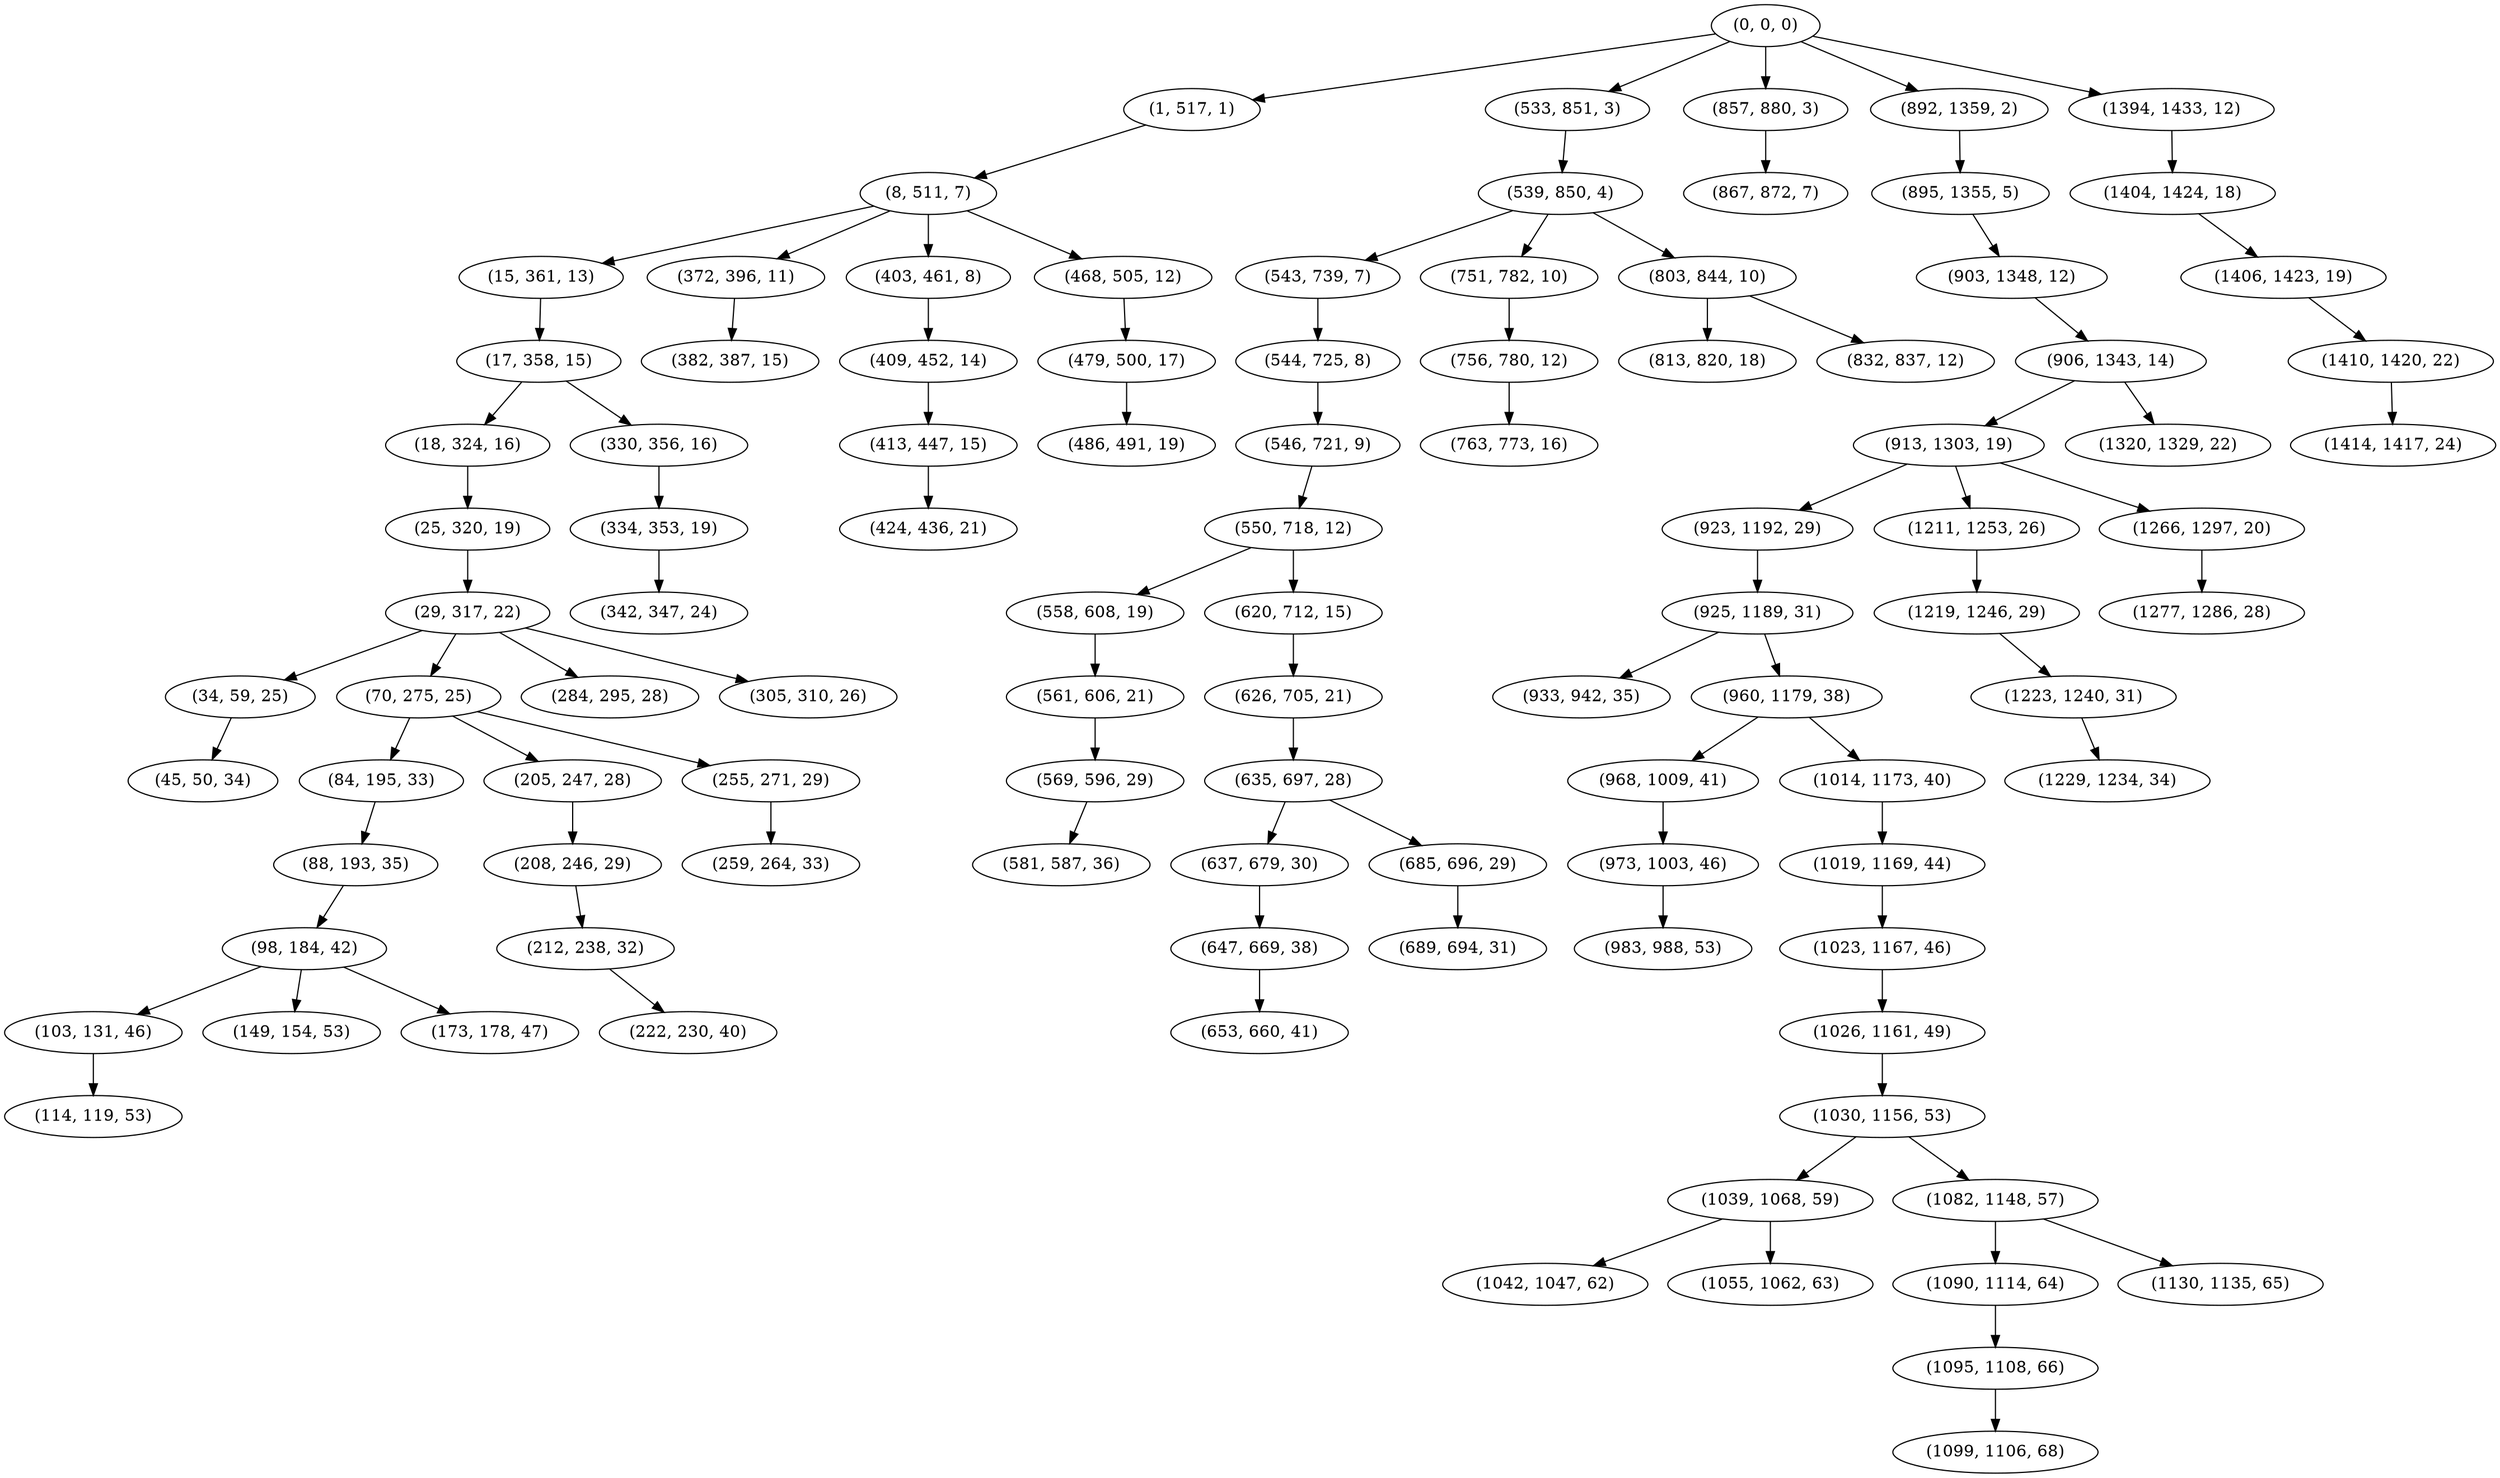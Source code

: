 digraph tree {
    "(0, 0, 0)";
    "(1, 517, 1)";
    "(8, 511, 7)";
    "(15, 361, 13)";
    "(17, 358, 15)";
    "(18, 324, 16)";
    "(25, 320, 19)";
    "(29, 317, 22)";
    "(34, 59, 25)";
    "(45, 50, 34)";
    "(70, 275, 25)";
    "(84, 195, 33)";
    "(88, 193, 35)";
    "(98, 184, 42)";
    "(103, 131, 46)";
    "(114, 119, 53)";
    "(149, 154, 53)";
    "(173, 178, 47)";
    "(205, 247, 28)";
    "(208, 246, 29)";
    "(212, 238, 32)";
    "(222, 230, 40)";
    "(255, 271, 29)";
    "(259, 264, 33)";
    "(284, 295, 28)";
    "(305, 310, 26)";
    "(330, 356, 16)";
    "(334, 353, 19)";
    "(342, 347, 24)";
    "(372, 396, 11)";
    "(382, 387, 15)";
    "(403, 461, 8)";
    "(409, 452, 14)";
    "(413, 447, 15)";
    "(424, 436, 21)";
    "(468, 505, 12)";
    "(479, 500, 17)";
    "(486, 491, 19)";
    "(533, 851, 3)";
    "(539, 850, 4)";
    "(543, 739, 7)";
    "(544, 725, 8)";
    "(546, 721, 9)";
    "(550, 718, 12)";
    "(558, 608, 19)";
    "(561, 606, 21)";
    "(569, 596, 29)";
    "(581, 587, 36)";
    "(620, 712, 15)";
    "(626, 705, 21)";
    "(635, 697, 28)";
    "(637, 679, 30)";
    "(647, 669, 38)";
    "(653, 660, 41)";
    "(685, 696, 29)";
    "(689, 694, 31)";
    "(751, 782, 10)";
    "(756, 780, 12)";
    "(763, 773, 16)";
    "(803, 844, 10)";
    "(813, 820, 18)";
    "(832, 837, 12)";
    "(857, 880, 3)";
    "(867, 872, 7)";
    "(892, 1359, 2)";
    "(895, 1355, 5)";
    "(903, 1348, 12)";
    "(906, 1343, 14)";
    "(913, 1303, 19)";
    "(923, 1192, 29)";
    "(925, 1189, 31)";
    "(933, 942, 35)";
    "(960, 1179, 38)";
    "(968, 1009, 41)";
    "(973, 1003, 46)";
    "(983, 988, 53)";
    "(1014, 1173, 40)";
    "(1019, 1169, 44)";
    "(1023, 1167, 46)";
    "(1026, 1161, 49)";
    "(1030, 1156, 53)";
    "(1039, 1068, 59)";
    "(1042, 1047, 62)";
    "(1055, 1062, 63)";
    "(1082, 1148, 57)";
    "(1090, 1114, 64)";
    "(1095, 1108, 66)";
    "(1099, 1106, 68)";
    "(1130, 1135, 65)";
    "(1211, 1253, 26)";
    "(1219, 1246, 29)";
    "(1223, 1240, 31)";
    "(1229, 1234, 34)";
    "(1266, 1297, 20)";
    "(1277, 1286, 28)";
    "(1320, 1329, 22)";
    "(1394, 1433, 12)";
    "(1404, 1424, 18)";
    "(1406, 1423, 19)";
    "(1410, 1420, 22)";
    "(1414, 1417, 24)";
    "(0, 0, 0)" -> "(1, 517, 1)";
    "(0, 0, 0)" -> "(533, 851, 3)";
    "(0, 0, 0)" -> "(857, 880, 3)";
    "(0, 0, 0)" -> "(892, 1359, 2)";
    "(0, 0, 0)" -> "(1394, 1433, 12)";
    "(1, 517, 1)" -> "(8, 511, 7)";
    "(8, 511, 7)" -> "(15, 361, 13)";
    "(8, 511, 7)" -> "(372, 396, 11)";
    "(8, 511, 7)" -> "(403, 461, 8)";
    "(8, 511, 7)" -> "(468, 505, 12)";
    "(15, 361, 13)" -> "(17, 358, 15)";
    "(17, 358, 15)" -> "(18, 324, 16)";
    "(17, 358, 15)" -> "(330, 356, 16)";
    "(18, 324, 16)" -> "(25, 320, 19)";
    "(25, 320, 19)" -> "(29, 317, 22)";
    "(29, 317, 22)" -> "(34, 59, 25)";
    "(29, 317, 22)" -> "(70, 275, 25)";
    "(29, 317, 22)" -> "(284, 295, 28)";
    "(29, 317, 22)" -> "(305, 310, 26)";
    "(34, 59, 25)" -> "(45, 50, 34)";
    "(70, 275, 25)" -> "(84, 195, 33)";
    "(70, 275, 25)" -> "(205, 247, 28)";
    "(70, 275, 25)" -> "(255, 271, 29)";
    "(84, 195, 33)" -> "(88, 193, 35)";
    "(88, 193, 35)" -> "(98, 184, 42)";
    "(98, 184, 42)" -> "(103, 131, 46)";
    "(98, 184, 42)" -> "(149, 154, 53)";
    "(98, 184, 42)" -> "(173, 178, 47)";
    "(103, 131, 46)" -> "(114, 119, 53)";
    "(205, 247, 28)" -> "(208, 246, 29)";
    "(208, 246, 29)" -> "(212, 238, 32)";
    "(212, 238, 32)" -> "(222, 230, 40)";
    "(255, 271, 29)" -> "(259, 264, 33)";
    "(330, 356, 16)" -> "(334, 353, 19)";
    "(334, 353, 19)" -> "(342, 347, 24)";
    "(372, 396, 11)" -> "(382, 387, 15)";
    "(403, 461, 8)" -> "(409, 452, 14)";
    "(409, 452, 14)" -> "(413, 447, 15)";
    "(413, 447, 15)" -> "(424, 436, 21)";
    "(468, 505, 12)" -> "(479, 500, 17)";
    "(479, 500, 17)" -> "(486, 491, 19)";
    "(533, 851, 3)" -> "(539, 850, 4)";
    "(539, 850, 4)" -> "(543, 739, 7)";
    "(539, 850, 4)" -> "(751, 782, 10)";
    "(539, 850, 4)" -> "(803, 844, 10)";
    "(543, 739, 7)" -> "(544, 725, 8)";
    "(544, 725, 8)" -> "(546, 721, 9)";
    "(546, 721, 9)" -> "(550, 718, 12)";
    "(550, 718, 12)" -> "(558, 608, 19)";
    "(550, 718, 12)" -> "(620, 712, 15)";
    "(558, 608, 19)" -> "(561, 606, 21)";
    "(561, 606, 21)" -> "(569, 596, 29)";
    "(569, 596, 29)" -> "(581, 587, 36)";
    "(620, 712, 15)" -> "(626, 705, 21)";
    "(626, 705, 21)" -> "(635, 697, 28)";
    "(635, 697, 28)" -> "(637, 679, 30)";
    "(635, 697, 28)" -> "(685, 696, 29)";
    "(637, 679, 30)" -> "(647, 669, 38)";
    "(647, 669, 38)" -> "(653, 660, 41)";
    "(685, 696, 29)" -> "(689, 694, 31)";
    "(751, 782, 10)" -> "(756, 780, 12)";
    "(756, 780, 12)" -> "(763, 773, 16)";
    "(803, 844, 10)" -> "(813, 820, 18)";
    "(803, 844, 10)" -> "(832, 837, 12)";
    "(857, 880, 3)" -> "(867, 872, 7)";
    "(892, 1359, 2)" -> "(895, 1355, 5)";
    "(895, 1355, 5)" -> "(903, 1348, 12)";
    "(903, 1348, 12)" -> "(906, 1343, 14)";
    "(906, 1343, 14)" -> "(913, 1303, 19)";
    "(906, 1343, 14)" -> "(1320, 1329, 22)";
    "(913, 1303, 19)" -> "(923, 1192, 29)";
    "(913, 1303, 19)" -> "(1211, 1253, 26)";
    "(913, 1303, 19)" -> "(1266, 1297, 20)";
    "(923, 1192, 29)" -> "(925, 1189, 31)";
    "(925, 1189, 31)" -> "(933, 942, 35)";
    "(925, 1189, 31)" -> "(960, 1179, 38)";
    "(960, 1179, 38)" -> "(968, 1009, 41)";
    "(960, 1179, 38)" -> "(1014, 1173, 40)";
    "(968, 1009, 41)" -> "(973, 1003, 46)";
    "(973, 1003, 46)" -> "(983, 988, 53)";
    "(1014, 1173, 40)" -> "(1019, 1169, 44)";
    "(1019, 1169, 44)" -> "(1023, 1167, 46)";
    "(1023, 1167, 46)" -> "(1026, 1161, 49)";
    "(1026, 1161, 49)" -> "(1030, 1156, 53)";
    "(1030, 1156, 53)" -> "(1039, 1068, 59)";
    "(1030, 1156, 53)" -> "(1082, 1148, 57)";
    "(1039, 1068, 59)" -> "(1042, 1047, 62)";
    "(1039, 1068, 59)" -> "(1055, 1062, 63)";
    "(1082, 1148, 57)" -> "(1090, 1114, 64)";
    "(1082, 1148, 57)" -> "(1130, 1135, 65)";
    "(1090, 1114, 64)" -> "(1095, 1108, 66)";
    "(1095, 1108, 66)" -> "(1099, 1106, 68)";
    "(1211, 1253, 26)" -> "(1219, 1246, 29)";
    "(1219, 1246, 29)" -> "(1223, 1240, 31)";
    "(1223, 1240, 31)" -> "(1229, 1234, 34)";
    "(1266, 1297, 20)" -> "(1277, 1286, 28)";
    "(1394, 1433, 12)" -> "(1404, 1424, 18)";
    "(1404, 1424, 18)" -> "(1406, 1423, 19)";
    "(1406, 1423, 19)" -> "(1410, 1420, 22)";
    "(1410, 1420, 22)" -> "(1414, 1417, 24)";
}
